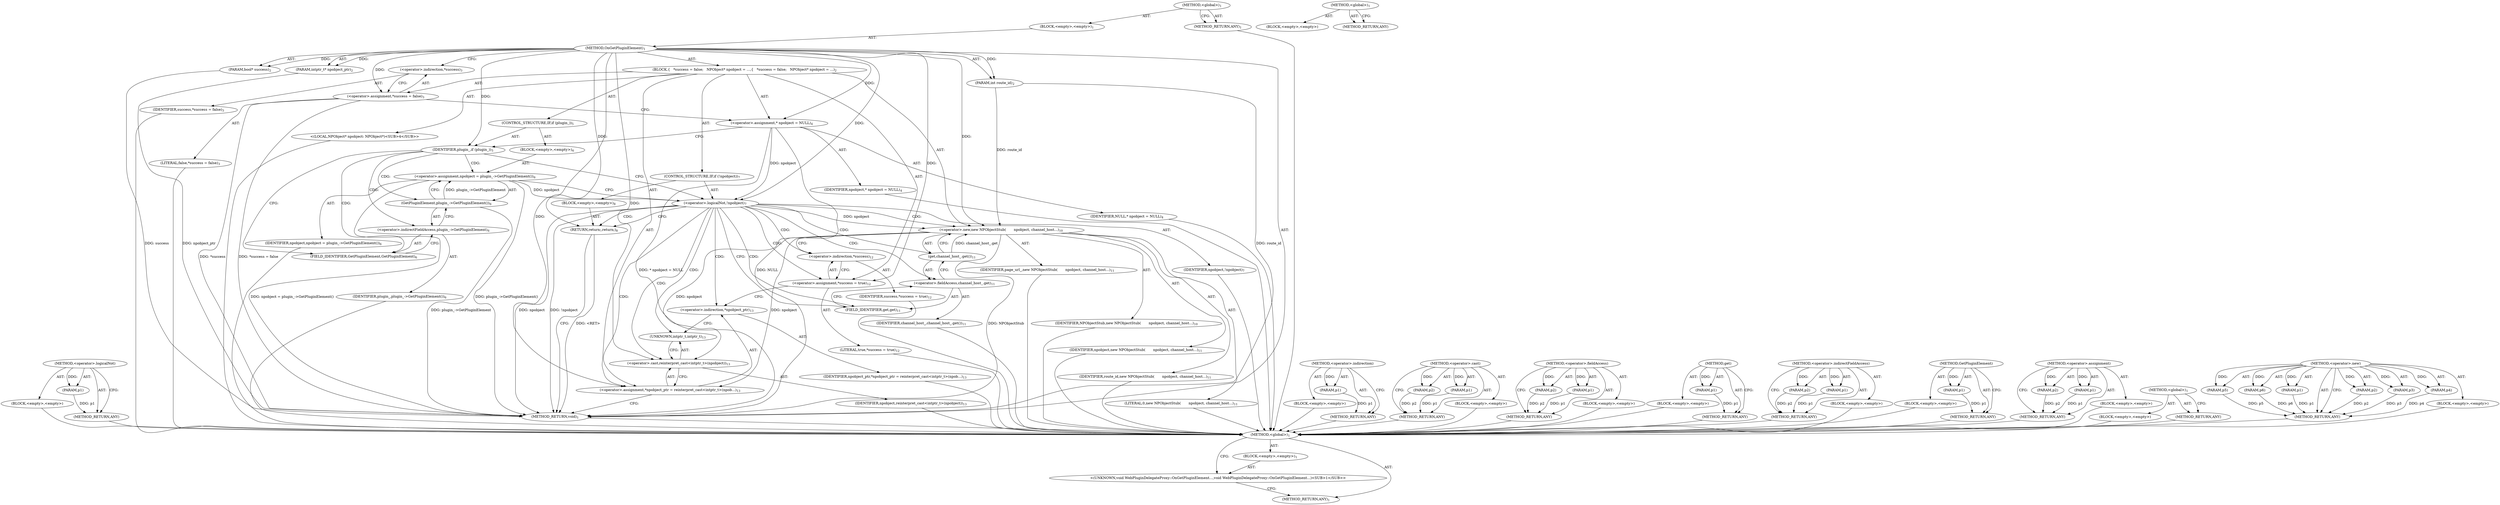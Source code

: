 digraph "&lt;global&gt;" {
vulnerable_100 [label=<(METHOD,&lt;operator&gt;.logicalNot)>];
vulnerable_101 [label=<(PARAM,p1)>];
vulnerable_102 [label=<(BLOCK,&lt;empty&gt;,&lt;empty&gt;)>];
vulnerable_103 [label=<(METHOD_RETURN,ANY)>];
vulnerable_6 [label=<(METHOD,&lt;global&gt;)<SUB>1</SUB>>];
vulnerable_7 [label=<(BLOCK,&lt;empty&gt;,&lt;empty&gt;)<SUB>1</SUB>>];
vulnerable_8 [label=<(METHOD,OnGetPluginElement)<SUB>1</SUB>>];
vulnerable_9 [label=<(PARAM,int route_id)<SUB>2</SUB>>];
vulnerable_10 [label=<(PARAM,bool* success)<SUB>2</SUB>>];
vulnerable_11 [label=<(PARAM,intptr_t* npobject_ptr)<SUB>2</SUB>>];
vulnerable_12 [label=<(BLOCK,{
   *success = false;
   NPObject* npobject = ...,{
   *success = false;
   NPObject* npobject = ...)<SUB>2</SUB>>];
vulnerable_13 [label=<(&lt;operator&gt;.assignment,*success = false)<SUB>3</SUB>>];
vulnerable_14 [label=<(&lt;operator&gt;.indirection,*success)<SUB>3</SUB>>];
vulnerable_15 [label=<(IDENTIFIER,success,*success = false)<SUB>3</SUB>>];
vulnerable_16 [label=<(LITERAL,false,*success = false)<SUB>3</SUB>>];
vulnerable_17 [label="<(LOCAL,NPObject* npobject: NPObject*)<SUB>4</SUB>>"];
vulnerable_18 [label=<(&lt;operator&gt;.assignment,* npobject = NULL)<SUB>4</SUB>>];
vulnerable_19 [label=<(IDENTIFIER,npobject,* npobject = NULL)<SUB>4</SUB>>];
vulnerable_20 [label=<(IDENTIFIER,NULL,* npobject = NULL)<SUB>4</SUB>>];
vulnerable_21 [label=<(CONTROL_STRUCTURE,IF,if (plugin_))<SUB>5</SUB>>];
vulnerable_22 [label=<(IDENTIFIER,plugin_,if (plugin_))<SUB>5</SUB>>];
vulnerable_23 [label=<(BLOCK,&lt;empty&gt;,&lt;empty&gt;)<SUB>6</SUB>>];
vulnerable_24 [label=<(&lt;operator&gt;.assignment,npobject = plugin_-&gt;GetPluginElement())<SUB>6</SUB>>];
vulnerable_25 [label=<(IDENTIFIER,npobject,npobject = plugin_-&gt;GetPluginElement())<SUB>6</SUB>>];
vulnerable_26 [label=<(GetPluginElement,plugin_-&gt;GetPluginElement())<SUB>6</SUB>>];
vulnerable_27 [label=<(&lt;operator&gt;.indirectFieldAccess,plugin_-&gt;GetPluginElement)<SUB>6</SUB>>];
vulnerable_28 [label=<(IDENTIFIER,plugin_,plugin_-&gt;GetPluginElement())<SUB>6</SUB>>];
vulnerable_29 [label=<(FIELD_IDENTIFIER,GetPluginElement,GetPluginElement)<SUB>6</SUB>>];
vulnerable_30 [label=<(CONTROL_STRUCTURE,IF,if (!npobject))<SUB>7</SUB>>];
vulnerable_31 [label=<(&lt;operator&gt;.logicalNot,!npobject)<SUB>7</SUB>>];
vulnerable_32 [label=<(IDENTIFIER,npobject,!npobject)<SUB>7</SUB>>];
vulnerable_33 [label=<(BLOCK,&lt;empty&gt;,&lt;empty&gt;)<SUB>8</SUB>>];
vulnerable_34 [label=<(RETURN,return;,return;)<SUB>8</SUB>>];
vulnerable_35 [label=<(&lt;operator&gt;.new,new NPObjectStub(
       npobject, channel_host...)<SUB>10</SUB>>];
vulnerable_36 [label=<(IDENTIFIER,NPObjectStub,new NPObjectStub(
       npobject, channel_host...)<SUB>10</SUB>>];
vulnerable_37 [label=<(IDENTIFIER,npobject,new NPObjectStub(
       npobject, channel_host...)<SUB>11</SUB>>];
vulnerable_38 [label=<(get,channel_host_.get())<SUB>11</SUB>>];
vulnerable_39 [label=<(&lt;operator&gt;.fieldAccess,channel_host_.get)<SUB>11</SUB>>];
vulnerable_40 [label=<(IDENTIFIER,channel_host_,channel_host_.get())<SUB>11</SUB>>];
vulnerable_41 [label=<(FIELD_IDENTIFIER,get,get)<SUB>11</SUB>>];
vulnerable_42 [label=<(IDENTIFIER,route_id,new NPObjectStub(
       npobject, channel_host...)<SUB>11</SUB>>];
vulnerable_43 [label=<(LITERAL,0,new NPObjectStub(
       npobject, channel_host...)<SUB>11</SUB>>];
vulnerable_44 [label=<(IDENTIFIER,page_url_,new NPObjectStub(
       npobject, channel_host...)<SUB>11</SUB>>];
vulnerable_45 [label=<(&lt;operator&gt;.assignment,*success = true)<SUB>12</SUB>>];
vulnerable_46 [label=<(&lt;operator&gt;.indirection,*success)<SUB>12</SUB>>];
vulnerable_47 [label=<(IDENTIFIER,success,*success = true)<SUB>12</SUB>>];
vulnerable_48 [label=<(LITERAL,true,*success = true)<SUB>12</SUB>>];
vulnerable_49 [label=<(&lt;operator&gt;.assignment,*npobject_ptr = reinterpret_cast&lt;intptr_t&gt;(npob...)<SUB>13</SUB>>];
vulnerable_50 [label=<(&lt;operator&gt;.indirection,*npobject_ptr)<SUB>13</SUB>>];
vulnerable_51 [label=<(IDENTIFIER,npobject_ptr,*npobject_ptr = reinterpret_cast&lt;intptr_t&gt;(npob...)<SUB>13</SUB>>];
vulnerable_52 [label=<(&lt;operator&gt;.cast,reinterpret_cast&lt;intptr_t&gt;(npobject))<SUB>13</SUB>>];
vulnerable_53 [label=<(UNKNOWN,intptr_t,intptr_t)<SUB>13</SUB>>];
vulnerable_54 [label=<(IDENTIFIER,npobject,reinterpret_cast&lt;intptr_t&gt;(npobject))<SUB>13</SUB>>];
vulnerable_55 [label=<(METHOD_RETURN,void)<SUB>1</SUB>>];
vulnerable_57 [label=<(METHOD_RETURN,ANY)<SUB>1</SUB>>];
vulnerable_87 [label=<(METHOD,&lt;operator&gt;.indirection)>];
vulnerable_88 [label=<(PARAM,p1)>];
vulnerable_89 [label=<(BLOCK,&lt;empty&gt;,&lt;empty&gt;)>];
vulnerable_90 [label=<(METHOD_RETURN,ANY)>];
vulnerable_122 [label=<(METHOD,&lt;operator&gt;.cast)>];
vulnerable_123 [label=<(PARAM,p1)>];
vulnerable_124 [label=<(PARAM,p2)>];
vulnerable_125 [label=<(BLOCK,&lt;empty&gt;,&lt;empty&gt;)>];
vulnerable_126 [label=<(METHOD_RETURN,ANY)>];
vulnerable_117 [label=<(METHOD,&lt;operator&gt;.fieldAccess)>];
vulnerable_118 [label=<(PARAM,p1)>];
vulnerable_119 [label=<(PARAM,p2)>];
vulnerable_120 [label=<(BLOCK,&lt;empty&gt;,&lt;empty&gt;)>];
vulnerable_121 [label=<(METHOD_RETURN,ANY)>];
vulnerable_113 [label=<(METHOD,get)>];
vulnerable_114 [label=<(PARAM,p1)>];
vulnerable_115 [label=<(BLOCK,&lt;empty&gt;,&lt;empty&gt;)>];
vulnerable_116 [label=<(METHOD_RETURN,ANY)>];
vulnerable_95 [label=<(METHOD,&lt;operator&gt;.indirectFieldAccess)>];
vulnerable_96 [label=<(PARAM,p1)>];
vulnerable_97 [label=<(PARAM,p2)>];
vulnerable_98 [label=<(BLOCK,&lt;empty&gt;,&lt;empty&gt;)>];
vulnerable_99 [label=<(METHOD_RETURN,ANY)>];
vulnerable_91 [label=<(METHOD,GetPluginElement)>];
vulnerable_92 [label=<(PARAM,p1)>];
vulnerable_93 [label=<(BLOCK,&lt;empty&gt;,&lt;empty&gt;)>];
vulnerable_94 [label=<(METHOD_RETURN,ANY)>];
vulnerable_82 [label=<(METHOD,&lt;operator&gt;.assignment)>];
vulnerable_83 [label=<(PARAM,p1)>];
vulnerable_84 [label=<(PARAM,p2)>];
vulnerable_85 [label=<(BLOCK,&lt;empty&gt;,&lt;empty&gt;)>];
vulnerable_86 [label=<(METHOD_RETURN,ANY)>];
vulnerable_76 [label=<(METHOD,&lt;global&gt;)<SUB>1</SUB>>];
vulnerable_77 [label=<(BLOCK,&lt;empty&gt;,&lt;empty&gt;)>];
vulnerable_78 [label=<(METHOD_RETURN,ANY)>];
vulnerable_104 [label=<(METHOD,&lt;operator&gt;.new)>];
vulnerable_105 [label=<(PARAM,p1)>];
vulnerable_106 [label=<(PARAM,p2)>];
vulnerable_107 [label=<(PARAM,p3)>];
vulnerable_108 [label=<(PARAM,p4)>];
vulnerable_109 [label=<(PARAM,p5)>];
vulnerable_110 [label=<(PARAM,p6)>];
vulnerable_111 [label=<(BLOCK,&lt;empty&gt;,&lt;empty&gt;)>];
vulnerable_112 [label=<(METHOD_RETURN,ANY)>];
fixed_6 [label=<(METHOD,&lt;global&gt;)<SUB>1</SUB>>];
fixed_7 [label=<(BLOCK,&lt;empty&gt;,&lt;empty&gt;)<SUB>1</SUB>>];
fixed_8 [label="<(UNKNOWN,void WebPluginDelegateProxy::OnGetPluginElement...,void WebPluginDelegateProxy::OnGetPluginElement...)<SUB>1</SUB>>"];
fixed_9 [label=<(METHOD_RETURN,ANY)<SUB>1</SUB>>];
fixed_14 [label=<(METHOD,&lt;global&gt;)<SUB>1</SUB>>];
fixed_15 [label=<(BLOCK,&lt;empty&gt;,&lt;empty&gt;)>];
fixed_16 [label=<(METHOD_RETURN,ANY)>];
vulnerable_100 -> vulnerable_101  [key=0, label="AST: "];
vulnerable_100 -> vulnerable_101  [key=1, label="DDG: "];
vulnerable_100 -> vulnerable_102  [key=0, label="AST: "];
vulnerable_100 -> vulnerable_103  [key=0, label="AST: "];
vulnerable_100 -> vulnerable_103  [key=1, label="CFG: "];
vulnerable_101 -> vulnerable_103  [key=0, label="DDG: p1"];
vulnerable_102 -> fixed_6  [key=0];
vulnerable_103 -> fixed_6  [key=0];
vulnerable_6 -> vulnerable_7  [key=0, label="AST: "];
vulnerable_6 -> vulnerable_57  [key=0, label="AST: "];
vulnerable_6 -> vulnerable_57  [key=1, label="CFG: "];
vulnerable_7 -> vulnerable_8  [key=0, label="AST: "];
vulnerable_8 -> vulnerable_9  [key=0, label="AST: "];
vulnerable_8 -> vulnerable_9  [key=1, label="DDG: "];
vulnerable_8 -> vulnerable_10  [key=0, label="AST: "];
vulnerable_8 -> vulnerable_10  [key=1, label="DDG: "];
vulnerable_8 -> vulnerable_11  [key=0, label="AST: "];
vulnerable_8 -> vulnerable_11  [key=1, label="DDG: "];
vulnerable_8 -> vulnerable_12  [key=0, label="AST: "];
vulnerable_8 -> vulnerable_55  [key=0, label="AST: "];
vulnerable_8 -> vulnerable_14  [key=0, label="CFG: "];
vulnerable_8 -> vulnerable_13  [key=0, label="DDG: "];
vulnerable_8 -> vulnerable_18  [key=0, label="DDG: "];
vulnerable_8 -> vulnerable_45  [key=0, label="DDG: "];
vulnerable_8 -> vulnerable_49  [key=0, label="DDG: "];
vulnerable_8 -> vulnerable_22  [key=0, label="DDG: "];
vulnerable_8 -> vulnerable_35  [key=0, label="DDG: "];
vulnerable_8 -> vulnerable_31  [key=0, label="DDG: "];
vulnerable_8 -> vulnerable_34  [key=0, label="DDG: "];
vulnerable_8 -> vulnerable_52  [key=0, label="DDG: "];
vulnerable_9 -> vulnerable_55  [key=0, label="DDG: route_id"];
vulnerable_9 -> vulnerable_35  [key=0, label="DDG: route_id"];
vulnerable_10 -> vulnerable_55  [key=0, label="DDG: success"];
vulnerable_11 -> vulnerable_55  [key=0, label="DDG: npobject_ptr"];
vulnerable_12 -> vulnerable_13  [key=0, label="AST: "];
vulnerable_12 -> vulnerable_17  [key=0, label="AST: "];
vulnerable_12 -> vulnerable_18  [key=0, label="AST: "];
vulnerable_12 -> vulnerable_21  [key=0, label="AST: "];
vulnerable_12 -> vulnerable_30  [key=0, label="AST: "];
vulnerable_12 -> vulnerable_35  [key=0, label="AST: "];
vulnerable_12 -> vulnerable_45  [key=0, label="AST: "];
vulnerable_12 -> vulnerable_49  [key=0, label="AST: "];
vulnerable_13 -> vulnerable_14  [key=0, label="AST: "];
vulnerable_13 -> vulnerable_16  [key=0, label="AST: "];
vulnerable_13 -> vulnerable_18  [key=0, label="CFG: "];
vulnerable_13 -> vulnerable_55  [key=0, label="DDG: *success"];
vulnerable_13 -> vulnerable_55  [key=1, label="DDG: *success = false"];
vulnerable_14 -> vulnerable_15  [key=0, label="AST: "];
vulnerable_14 -> vulnerable_13  [key=0, label="CFG: "];
vulnerable_15 -> fixed_6  [key=0];
vulnerable_16 -> fixed_6  [key=0];
vulnerable_17 -> fixed_6  [key=0];
vulnerable_18 -> vulnerable_19  [key=0, label="AST: "];
vulnerable_18 -> vulnerable_20  [key=0, label="AST: "];
vulnerable_18 -> vulnerable_22  [key=0, label="CFG: "];
vulnerable_18 -> vulnerable_55  [key=0, label="DDG: * npobject = NULL"];
vulnerable_18 -> vulnerable_55  [key=1, label="DDG: NULL"];
vulnerable_18 -> vulnerable_31  [key=0, label="DDG: npobject"];
vulnerable_19 -> fixed_6  [key=0];
vulnerable_20 -> fixed_6  [key=0];
vulnerable_21 -> vulnerable_22  [key=0, label="AST: "];
vulnerable_21 -> vulnerable_23  [key=0, label="AST: "];
vulnerable_22 -> vulnerable_29  [key=0, label="CFG: "];
vulnerable_22 -> vulnerable_29  [key=1, label="CDG: "];
vulnerable_22 -> vulnerable_31  [key=0, label="CFG: "];
vulnerable_22 -> vulnerable_24  [key=0, label="CDG: "];
vulnerable_22 -> vulnerable_26  [key=0, label="CDG: "];
vulnerable_22 -> vulnerable_27  [key=0, label="CDG: "];
vulnerable_23 -> vulnerable_24  [key=0, label="AST: "];
vulnerable_24 -> vulnerable_25  [key=0, label="AST: "];
vulnerable_24 -> vulnerable_26  [key=0, label="AST: "];
vulnerable_24 -> vulnerable_31  [key=0, label="CFG: "];
vulnerable_24 -> vulnerable_31  [key=1, label="DDG: npobject"];
vulnerable_24 -> vulnerable_55  [key=0, label="DDG: plugin_-&gt;GetPluginElement()"];
vulnerable_24 -> vulnerable_55  [key=1, label="DDG: npobject = plugin_-&gt;GetPluginElement()"];
vulnerable_25 -> fixed_6  [key=0];
vulnerable_26 -> vulnerable_27  [key=0, label="AST: "];
vulnerable_26 -> vulnerable_24  [key=0, label="CFG: "];
vulnerable_26 -> vulnerable_24  [key=1, label="DDG: plugin_-&gt;GetPluginElement"];
vulnerable_26 -> vulnerable_55  [key=0, label="DDG: plugin_-&gt;GetPluginElement"];
vulnerable_27 -> vulnerable_28  [key=0, label="AST: "];
vulnerable_27 -> vulnerable_29  [key=0, label="AST: "];
vulnerable_27 -> vulnerable_26  [key=0, label="CFG: "];
vulnerable_28 -> fixed_6  [key=0];
vulnerable_29 -> vulnerable_27  [key=0, label="CFG: "];
vulnerable_30 -> vulnerable_31  [key=0, label="AST: "];
vulnerable_30 -> vulnerable_33  [key=0, label="AST: "];
vulnerable_31 -> vulnerable_32  [key=0, label="AST: "];
vulnerable_31 -> vulnerable_34  [key=0, label="CFG: "];
vulnerable_31 -> vulnerable_34  [key=1, label="CDG: "];
vulnerable_31 -> vulnerable_41  [key=0, label="CFG: "];
vulnerable_31 -> vulnerable_41  [key=1, label="CDG: "];
vulnerable_31 -> vulnerable_55  [key=0, label="DDG: npobject"];
vulnerable_31 -> vulnerable_55  [key=1, label="DDG: !npobject"];
vulnerable_31 -> vulnerable_35  [key=0, label="DDG: npobject"];
vulnerable_31 -> vulnerable_35  [key=1, label="CDG: "];
vulnerable_31 -> vulnerable_49  [key=0, label="CDG: "];
vulnerable_31 -> vulnerable_52  [key=0, label="CDG: "];
vulnerable_31 -> vulnerable_46  [key=0, label="CDG: "];
vulnerable_31 -> vulnerable_53  [key=0, label="CDG: "];
vulnerable_31 -> vulnerable_38  [key=0, label="CDG: "];
vulnerable_31 -> vulnerable_45  [key=0, label="CDG: "];
vulnerable_31 -> vulnerable_50  [key=0, label="CDG: "];
vulnerable_31 -> vulnerable_39  [key=0, label="CDG: "];
vulnerable_32 -> fixed_6  [key=0];
vulnerable_33 -> vulnerable_34  [key=0, label="AST: "];
vulnerable_34 -> vulnerable_55  [key=0, label="CFG: "];
vulnerable_34 -> vulnerable_55  [key=1, label="DDG: &lt;RET&gt;"];
vulnerable_35 -> vulnerable_36  [key=0, label="AST: "];
vulnerable_35 -> vulnerable_37  [key=0, label="AST: "];
vulnerable_35 -> vulnerable_38  [key=0, label="AST: "];
vulnerable_35 -> vulnerable_42  [key=0, label="AST: "];
vulnerable_35 -> vulnerable_43  [key=0, label="AST: "];
vulnerable_35 -> vulnerable_44  [key=0, label="AST: "];
vulnerable_35 -> vulnerable_46  [key=0, label="CFG: "];
vulnerable_35 -> vulnerable_55  [key=0, label="DDG: NPObjectStub"];
vulnerable_35 -> vulnerable_49  [key=0, label="DDG: npobject"];
vulnerable_35 -> vulnerable_52  [key=0, label="DDG: npobject"];
vulnerable_36 -> fixed_6  [key=0];
vulnerable_37 -> fixed_6  [key=0];
vulnerable_38 -> vulnerable_39  [key=0, label="AST: "];
vulnerable_38 -> vulnerable_35  [key=0, label="CFG: "];
vulnerable_38 -> vulnerable_35  [key=1, label="DDG: channel_host_.get"];
vulnerable_39 -> vulnerable_40  [key=0, label="AST: "];
vulnerable_39 -> vulnerable_41  [key=0, label="AST: "];
vulnerable_39 -> vulnerable_38  [key=0, label="CFG: "];
vulnerable_40 -> fixed_6  [key=0];
vulnerable_41 -> vulnerable_39  [key=0, label="CFG: "];
vulnerable_42 -> fixed_6  [key=0];
vulnerable_43 -> fixed_6  [key=0];
vulnerable_44 -> fixed_6  [key=0];
vulnerable_45 -> vulnerable_46  [key=0, label="AST: "];
vulnerable_45 -> vulnerable_48  [key=0, label="AST: "];
vulnerable_45 -> vulnerable_50  [key=0, label="CFG: "];
vulnerable_46 -> vulnerable_47  [key=0, label="AST: "];
vulnerable_46 -> vulnerable_45  [key=0, label="CFG: "];
vulnerable_47 -> fixed_6  [key=0];
vulnerable_48 -> fixed_6  [key=0];
vulnerable_49 -> vulnerable_50  [key=0, label="AST: "];
vulnerable_49 -> vulnerable_52  [key=0, label="AST: "];
vulnerable_49 -> vulnerable_55  [key=0, label="CFG: "];
vulnerable_50 -> vulnerable_51  [key=0, label="AST: "];
vulnerable_50 -> vulnerable_53  [key=0, label="CFG: "];
vulnerable_51 -> fixed_6  [key=0];
vulnerable_52 -> vulnerable_53  [key=0, label="AST: "];
vulnerable_52 -> vulnerable_54  [key=0, label="AST: "];
vulnerable_52 -> vulnerable_49  [key=0, label="CFG: "];
vulnerable_53 -> vulnerable_52  [key=0, label="CFG: "];
vulnerable_54 -> fixed_6  [key=0];
vulnerable_55 -> fixed_6  [key=0];
vulnerable_57 -> fixed_6  [key=0];
vulnerable_87 -> vulnerable_88  [key=0, label="AST: "];
vulnerable_87 -> vulnerable_88  [key=1, label="DDG: "];
vulnerable_87 -> vulnerable_89  [key=0, label="AST: "];
vulnerable_87 -> vulnerable_90  [key=0, label="AST: "];
vulnerable_87 -> vulnerable_90  [key=1, label="CFG: "];
vulnerable_88 -> vulnerable_90  [key=0, label="DDG: p1"];
vulnerable_89 -> fixed_6  [key=0];
vulnerable_90 -> fixed_6  [key=0];
vulnerable_122 -> vulnerable_123  [key=0, label="AST: "];
vulnerable_122 -> vulnerable_123  [key=1, label="DDG: "];
vulnerable_122 -> vulnerable_125  [key=0, label="AST: "];
vulnerable_122 -> vulnerable_124  [key=0, label="AST: "];
vulnerable_122 -> vulnerable_124  [key=1, label="DDG: "];
vulnerable_122 -> vulnerable_126  [key=0, label="AST: "];
vulnerable_122 -> vulnerable_126  [key=1, label="CFG: "];
vulnerable_123 -> vulnerable_126  [key=0, label="DDG: p1"];
vulnerable_124 -> vulnerable_126  [key=0, label="DDG: p2"];
vulnerable_125 -> fixed_6  [key=0];
vulnerable_126 -> fixed_6  [key=0];
vulnerable_117 -> vulnerable_118  [key=0, label="AST: "];
vulnerable_117 -> vulnerable_118  [key=1, label="DDG: "];
vulnerable_117 -> vulnerable_120  [key=0, label="AST: "];
vulnerable_117 -> vulnerable_119  [key=0, label="AST: "];
vulnerable_117 -> vulnerable_119  [key=1, label="DDG: "];
vulnerable_117 -> vulnerable_121  [key=0, label="AST: "];
vulnerable_117 -> vulnerable_121  [key=1, label="CFG: "];
vulnerable_118 -> vulnerable_121  [key=0, label="DDG: p1"];
vulnerable_119 -> vulnerable_121  [key=0, label="DDG: p2"];
vulnerable_120 -> fixed_6  [key=0];
vulnerable_121 -> fixed_6  [key=0];
vulnerable_113 -> vulnerable_114  [key=0, label="AST: "];
vulnerable_113 -> vulnerable_114  [key=1, label="DDG: "];
vulnerable_113 -> vulnerable_115  [key=0, label="AST: "];
vulnerable_113 -> vulnerable_116  [key=0, label="AST: "];
vulnerable_113 -> vulnerable_116  [key=1, label="CFG: "];
vulnerable_114 -> vulnerable_116  [key=0, label="DDG: p1"];
vulnerable_115 -> fixed_6  [key=0];
vulnerable_116 -> fixed_6  [key=0];
vulnerable_95 -> vulnerable_96  [key=0, label="AST: "];
vulnerable_95 -> vulnerable_96  [key=1, label="DDG: "];
vulnerable_95 -> vulnerable_98  [key=0, label="AST: "];
vulnerable_95 -> vulnerable_97  [key=0, label="AST: "];
vulnerable_95 -> vulnerable_97  [key=1, label="DDG: "];
vulnerable_95 -> vulnerable_99  [key=0, label="AST: "];
vulnerable_95 -> vulnerable_99  [key=1, label="CFG: "];
vulnerable_96 -> vulnerable_99  [key=0, label="DDG: p1"];
vulnerable_97 -> vulnerable_99  [key=0, label="DDG: p2"];
vulnerable_98 -> fixed_6  [key=0];
vulnerable_99 -> fixed_6  [key=0];
vulnerable_91 -> vulnerable_92  [key=0, label="AST: "];
vulnerable_91 -> vulnerable_92  [key=1, label="DDG: "];
vulnerable_91 -> vulnerable_93  [key=0, label="AST: "];
vulnerable_91 -> vulnerable_94  [key=0, label="AST: "];
vulnerable_91 -> vulnerable_94  [key=1, label="CFG: "];
vulnerable_92 -> vulnerable_94  [key=0, label="DDG: p1"];
vulnerable_93 -> fixed_6  [key=0];
vulnerable_94 -> fixed_6  [key=0];
vulnerable_82 -> vulnerable_83  [key=0, label="AST: "];
vulnerable_82 -> vulnerable_83  [key=1, label="DDG: "];
vulnerable_82 -> vulnerable_85  [key=0, label="AST: "];
vulnerable_82 -> vulnerable_84  [key=0, label="AST: "];
vulnerable_82 -> vulnerable_84  [key=1, label="DDG: "];
vulnerable_82 -> vulnerable_86  [key=0, label="AST: "];
vulnerable_82 -> vulnerable_86  [key=1, label="CFG: "];
vulnerable_83 -> vulnerable_86  [key=0, label="DDG: p1"];
vulnerable_84 -> vulnerable_86  [key=0, label="DDG: p2"];
vulnerable_85 -> fixed_6  [key=0];
vulnerable_86 -> fixed_6  [key=0];
vulnerable_76 -> vulnerable_77  [key=0, label="AST: "];
vulnerable_76 -> vulnerable_78  [key=0, label="AST: "];
vulnerable_76 -> vulnerable_78  [key=1, label="CFG: "];
vulnerable_77 -> fixed_6  [key=0];
vulnerable_78 -> fixed_6  [key=0];
vulnerable_104 -> vulnerable_105  [key=0, label="AST: "];
vulnerable_104 -> vulnerable_105  [key=1, label="DDG: "];
vulnerable_104 -> vulnerable_111  [key=0, label="AST: "];
vulnerable_104 -> vulnerable_106  [key=0, label="AST: "];
vulnerable_104 -> vulnerable_106  [key=1, label="DDG: "];
vulnerable_104 -> vulnerable_112  [key=0, label="AST: "];
vulnerable_104 -> vulnerable_112  [key=1, label="CFG: "];
vulnerable_104 -> vulnerable_107  [key=0, label="AST: "];
vulnerable_104 -> vulnerable_107  [key=1, label="DDG: "];
vulnerable_104 -> vulnerable_108  [key=0, label="AST: "];
vulnerable_104 -> vulnerable_108  [key=1, label="DDG: "];
vulnerable_104 -> vulnerable_109  [key=0, label="AST: "];
vulnerable_104 -> vulnerable_109  [key=1, label="DDG: "];
vulnerable_104 -> vulnerable_110  [key=0, label="AST: "];
vulnerable_104 -> vulnerable_110  [key=1, label="DDG: "];
vulnerable_105 -> vulnerable_112  [key=0, label="DDG: p1"];
vulnerable_106 -> vulnerable_112  [key=0, label="DDG: p2"];
vulnerable_107 -> vulnerable_112  [key=0, label="DDG: p3"];
vulnerable_108 -> vulnerable_112  [key=0, label="DDG: p4"];
vulnerable_109 -> vulnerable_112  [key=0, label="DDG: p5"];
vulnerable_110 -> vulnerable_112  [key=0, label="DDG: p6"];
vulnerable_111 -> fixed_6  [key=0];
vulnerable_112 -> fixed_6  [key=0];
fixed_6 -> fixed_7  [key=0, label="AST: "];
fixed_6 -> fixed_9  [key=0, label="AST: "];
fixed_6 -> fixed_8  [key=0, label="CFG: "];
fixed_7 -> fixed_8  [key=0, label="AST: "];
fixed_8 -> fixed_9  [key=0, label="CFG: "];
fixed_14 -> fixed_15  [key=0, label="AST: "];
fixed_14 -> fixed_16  [key=0, label="AST: "];
fixed_14 -> fixed_16  [key=1, label="CFG: "];
}
